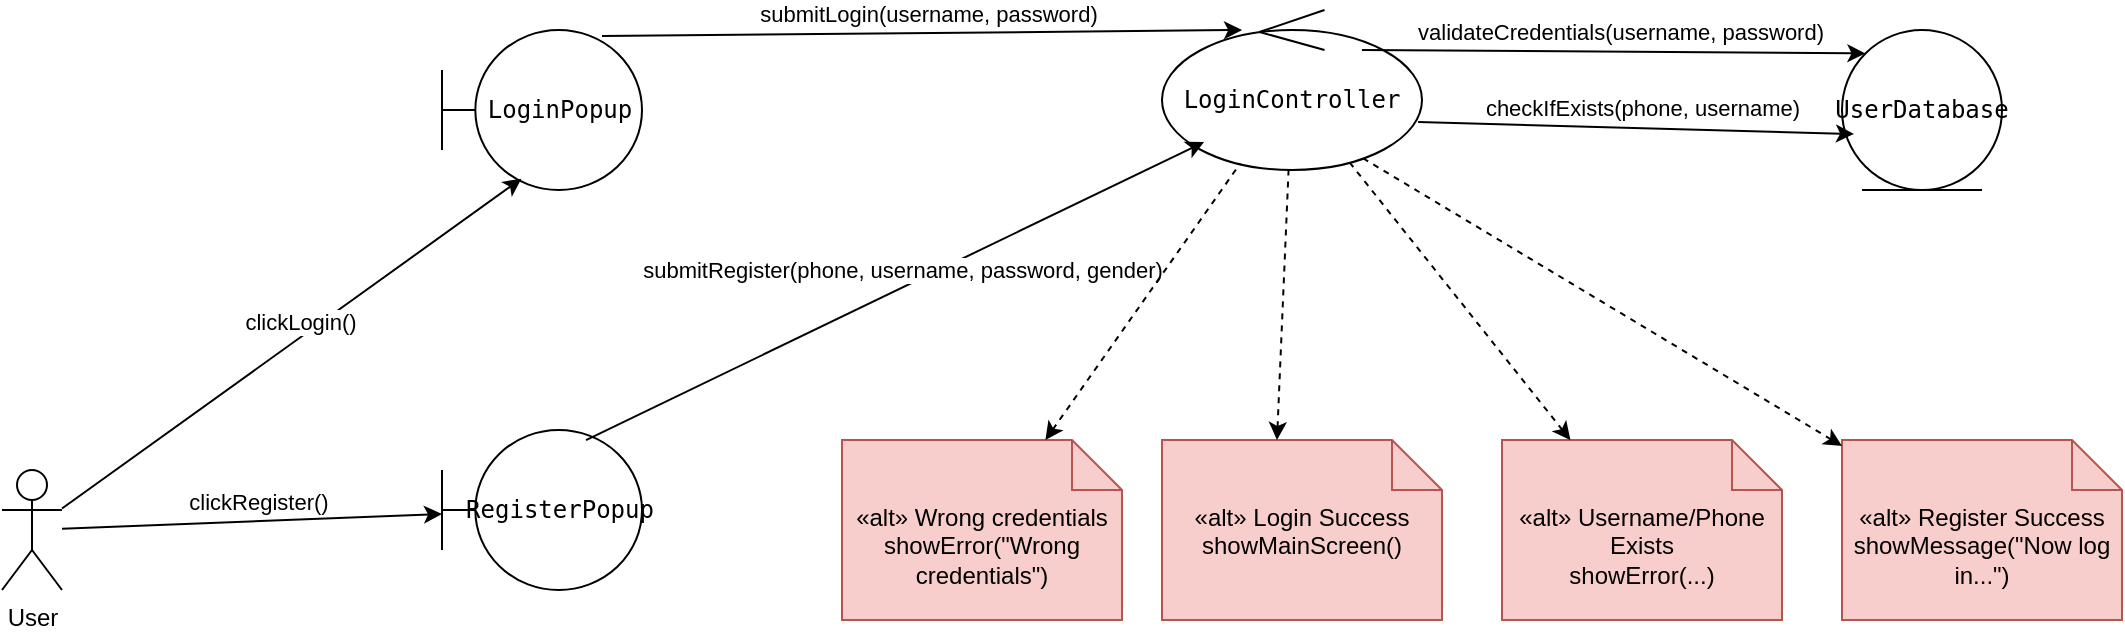<mxfile version="27.1.1">
  <diagram name="Page-1" id="DmFSNfPZicsF6JR4Ypkz">
    <mxGraphModel dx="1106" dy="1705" grid="1" gridSize="10" guides="1" tooltips="1" connect="1" arrows="1" fold="1" page="1" pageScale="1" pageWidth="850" pageHeight="1100" math="0" shadow="0">
      <root>
        <mxCell id="0" />
        <mxCell id="1" parent="0" />
        <mxCell id="7AxWia8M5HG_w_KL4p9s-1" value="User" style="shape=umlActor;verticalLabelPosition=bottom;verticalAlign=top;html=1;" vertex="1" parent="1">
          <mxGeometry x="140" y="220" width="30" height="60" as="geometry" />
        </mxCell>
        <mxCell id="7AxWia8M5HG_w_KL4p9s-5" value="&lt;code data-end=&quot;431&quot; data-start=&quot;419&quot;&gt;LoginPopup&lt;/code&gt;" style="shape=umlBoundary;whiteSpace=wrap;html=1;" vertex="1" parent="1">
          <mxGeometry x="360" width="100" height="80" as="geometry" />
        </mxCell>
        <mxCell id="7AxWia8M5HG_w_KL4p9s-6" value="&lt;code data-end=&quot;510&quot; data-start=&quot;495&quot;&gt;RegisterPopup&lt;/code&gt;" style="shape=umlBoundary;whiteSpace=wrap;html=1;" vertex="1" parent="1">
          <mxGeometry x="360" y="200" width="100" height="80" as="geometry" />
        </mxCell>
        <mxCell id="7AxWia8M5HG_w_KL4p9s-7" value="&lt;code data-end=&quot;595&quot; data-start=&quot;578&quot;&gt;LoginController&lt;/code&gt;" style="ellipse;shape=umlControl;whiteSpace=wrap;html=1;" vertex="1" parent="1">
          <mxGeometry x="720" y="-10" width="130" height="80" as="geometry" />
        </mxCell>
        <mxCell id="7AxWia8M5HG_w_KL4p9s-8" value="&lt;code data-end=&quot;690&quot; data-start=&quot;676&quot;&gt;UserDatabase&lt;/code&gt;" style="ellipse;shape=umlEntity;whiteSpace=wrap;html=1;" vertex="1" parent="1">
          <mxGeometry x="1060" width="80" height="80" as="geometry" />
        </mxCell>
        <mxCell id="7AxWia8M5HG_w_KL4p9s-9" value="" style="endArrow=classic;html=1;rounded=0;entryX=0.397;entryY=0.929;entryDx=0;entryDy=0;entryPerimeter=0;" edge="1" parent="1" source="7AxWia8M5HG_w_KL4p9s-1" target="7AxWia8M5HG_w_KL4p9s-5">
          <mxGeometry width="50" height="50" relative="1" as="geometry">
            <mxPoint x="570" y="574" as="sourcePoint" />
            <mxPoint x="809" y="360" as="targetPoint" />
          </mxGeometry>
        </mxCell>
        <mxCell id="7AxWia8M5HG_w_KL4p9s-10" value="clickLogin()" style="edgeLabel;html=1;align=center;verticalAlign=middle;resizable=0;points=[];" vertex="1" connectable="0" parent="7AxWia8M5HG_w_KL4p9s-9">
          <mxGeometry x="0.005" y="-2" relative="1" as="geometry">
            <mxPoint x="2" y="-12" as="offset" />
          </mxGeometry>
        </mxCell>
        <mxCell id="7AxWia8M5HG_w_KL4p9s-11" value="" style="endArrow=classic;html=1;rounded=0;" edge="1" parent="1" source="7AxWia8M5HG_w_KL4p9s-1" target="7AxWia8M5HG_w_KL4p9s-6">
          <mxGeometry width="50" height="50" relative="1" as="geometry">
            <mxPoint x="350" y="296" as="sourcePoint" />
            <mxPoint x="555" y="190" as="targetPoint" />
          </mxGeometry>
        </mxCell>
        <mxCell id="7AxWia8M5HG_w_KL4p9s-12" value="clickRegister()" style="edgeLabel;html=1;align=center;verticalAlign=middle;resizable=0;points=[];" vertex="1" connectable="0" parent="7AxWia8M5HG_w_KL4p9s-11">
          <mxGeometry x="0.005" y="-2" relative="1" as="geometry">
            <mxPoint x="2" y="-12" as="offset" />
          </mxGeometry>
        </mxCell>
        <mxCell id="7AxWia8M5HG_w_KL4p9s-14" value="" style="endArrow=classic;html=1;rounded=0;exitX=0.8;exitY=0.038;exitDx=0;exitDy=0;exitPerimeter=0;entryX=0.308;entryY=0.125;entryDx=0;entryDy=0;entryPerimeter=0;" edge="1" parent="1" source="7AxWia8M5HG_w_KL4p9s-5" target="7AxWia8M5HG_w_KL4p9s-7">
          <mxGeometry width="50" height="50" relative="1" as="geometry">
            <mxPoint x="560" y="240" as="sourcePoint" />
            <mxPoint x="760" y="286" as="targetPoint" />
          </mxGeometry>
        </mxCell>
        <mxCell id="7AxWia8M5HG_w_KL4p9s-15" value="submitLogin(username, password)" style="edgeLabel;html=1;align=center;verticalAlign=middle;resizable=0;points=[];" vertex="1" connectable="0" parent="7AxWia8M5HG_w_KL4p9s-14">
          <mxGeometry x="0.005" y="-2" relative="1" as="geometry">
            <mxPoint x="2" y="-12" as="offset" />
          </mxGeometry>
        </mxCell>
        <mxCell id="7AxWia8M5HG_w_KL4p9s-16" value="" style="endArrow=classic;html=1;rounded=0;exitX=0.769;exitY=0.25;exitDx=0;exitDy=0;exitPerimeter=0;entryX=0;entryY=0;entryDx=0;entryDy=0;" edge="1" parent="1" source="7AxWia8M5HG_w_KL4p9s-7" target="7AxWia8M5HG_w_KL4p9s-8">
          <mxGeometry width="50" height="50" relative="1" as="geometry">
            <mxPoint x="620" y="170" as="sourcePoint" />
            <mxPoint x="801" y="220" as="targetPoint" />
          </mxGeometry>
        </mxCell>
        <mxCell id="7AxWia8M5HG_w_KL4p9s-17" value="validateCredentials(username, password)" style="edgeLabel;html=1;align=center;verticalAlign=middle;resizable=0;points=[];" vertex="1" connectable="0" parent="7AxWia8M5HG_w_KL4p9s-16">
          <mxGeometry x="0.005" y="-2" relative="1" as="geometry">
            <mxPoint x="2" y="-12" as="offset" />
          </mxGeometry>
        </mxCell>
        <mxCell id="7AxWia8M5HG_w_KL4p9s-22" value="" style="endArrow=classic;html=1;rounded=0;entryX=0.162;entryY=0.825;entryDx=0;entryDy=0;entryPerimeter=0;exitX=0.72;exitY=0.063;exitDx=0;exitDy=0;exitPerimeter=0;" edge="1" parent="1" source="7AxWia8M5HG_w_KL4p9s-6" target="7AxWia8M5HG_w_KL4p9s-7">
          <mxGeometry width="50" height="50" relative="1" as="geometry">
            <mxPoint x="480" y="330" as="sourcePoint" />
            <mxPoint x="680" y="376" as="targetPoint" />
          </mxGeometry>
        </mxCell>
        <mxCell id="7AxWia8M5HG_w_KL4p9s-23" value="submitRegister(phone, username, password, gender)" style="edgeLabel;html=1;align=center;verticalAlign=middle;resizable=0;points=[];" vertex="1" connectable="0" parent="7AxWia8M5HG_w_KL4p9s-22">
          <mxGeometry x="0.005" y="-2" relative="1" as="geometry">
            <mxPoint x="2" y="-12" as="offset" />
          </mxGeometry>
        </mxCell>
        <mxCell id="7AxWia8M5HG_w_KL4p9s-24" value="" style="endArrow=classic;html=1;rounded=0;entryX=0.075;entryY=0.65;entryDx=0;entryDy=0;entryPerimeter=0;exitX=0.985;exitY=0.7;exitDx=0;exitDy=0;exitPerimeter=0;" edge="1" parent="1" source="7AxWia8M5HG_w_KL4p9s-7" target="7AxWia8M5HG_w_KL4p9s-8">
          <mxGeometry width="50" height="50" relative="1" as="geometry">
            <mxPoint x="530" y="350" as="sourcePoint" />
            <mxPoint x="782" y="280" as="targetPoint" />
          </mxGeometry>
        </mxCell>
        <mxCell id="7AxWia8M5HG_w_KL4p9s-25" value="checkIfExists(phone, username)" style="edgeLabel;html=1;align=center;verticalAlign=middle;resizable=0;points=[];" vertex="1" connectable="0" parent="7AxWia8M5HG_w_KL4p9s-24">
          <mxGeometry x="0.005" y="-2" relative="1" as="geometry">
            <mxPoint x="2" y="-12" as="offset" />
          </mxGeometry>
        </mxCell>
        <mxCell id="7AxWia8M5HG_w_KL4p9s-32" value="&lt;div&gt;«alt» Login Success&lt;/div&gt;&lt;div&gt;showMainScreen()&lt;/div&gt;" style="shape=note2;boundedLbl=1;whiteSpace=wrap;html=1;size=25;verticalAlign=top;align=center;fillColor=#f8cecc;strokeColor=#b85450;" vertex="1" parent="1">
          <mxGeometry x="720" y="205" width="140" height="90" as="geometry" />
        </mxCell>
        <mxCell id="7AxWia8M5HG_w_KL4p9s-33" value="&lt;div&gt;«alt» Wrong credentials&lt;/div&gt;&lt;div&gt;showError(&quot;Wrong credentials&quot;)&lt;/div&gt;" style="shape=note2;boundedLbl=1;whiteSpace=wrap;html=1;size=25;verticalAlign=top;align=center;fillColor=#f8cecc;strokeColor=#b85450;" vertex="1" parent="1">
          <mxGeometry x="560" y="205" width="140" height="90" as="geometry" />
        </mxCell>
        <mxCell id="7AxWia8M5HG_w_KL4p9s-35" value="" style="endArrow=none;dashed=1;html=1;rounded=0;strokeColor=default;startArrow=classic;startFill=1;" edge="1" parent="1" source="7AxWia8M5HG_w_KL4p9s-33" target="7AxWia8M5HG_w_KL4p9s-7">
          <mxGeometry width="50" height="50" relative="1" as="geometry">
            <mxPoint x="720" y="558.98" as="sourcePoint" />
            <mxPoint x="936.98" y="440" as="targetPoint" />
          </mxGeometry>
        </mxCell>
        <mxCell id="7AxWia8M5HG_w_KL4p9s-36" value="" style="endArrow=none;dashed=1;html=1;rounded=0;strokeColor=default;startArrow=classic;startFill=1;exitX=0;exitY=0;exitDx=57.5;exitDy=0;exitPerimeter=0;" edge="1" parent="1" source="7AxWia8M5HG_w_KL4p9s-32" target="7AxWia8M5HG_w_KL4p9s-7">
          <mxGeometry width="50" height="50" relative="1" as="geometry">
            <mxPoint x="833" y="285" as="sourcePoint" />
            <mxPoint x="830" y="150" as="targetPoint" />
          </mxGeometry>
        </mxCell>
        <mxCell id="7AxWia8M5HG_w_KL4p9s-37" value="&lt;div&gt;«alt» Username/Phone Exists&lt;/div&gt;&lt;div&gt;showError(...)&lt;/div&gt;" style="shape=note2;boundedLbl=1;whiteSpace=wrap;html=1;size=25;verticalAlign=top;align=center;fillColor=#f8cecc;strokeColor=#b85450;" vertex="1" parent="1">
          <mxGeometry x="890" y="205" width="140" height="90" as="geometry" />
        </mxCell>
        <mxCell id="7AxWia8M5HG_w_KL4p9s-38" value="" style="endArrow=none;dashed=1;html=1;rounded=0;strokeColor=default;startArrow=classic;startFill=1;" edge="1" parent="1" source="7AxWia8M5HG_w_KL4p9s-37" target="7AxWia8M5HG_w_KL4p9s-7">
          <mxGeometry width="50" height="50" relative="1" as="geometry">
            <mxPoint x="940" y="286" as="sourcePoint" />
            <mxPoint x="900" y="150" as="targetPoint" />
          </mxGeometry>
        </mxCell>
        <mxCell id="7AxWia8M5HG_w_KL4p9s-39" value="&lt;div&gt;«alt» Register Success&lt;/div&gt;&lt;div&gt;showMessage(&quot;Now log in...&quot;)&lt;/div&gt;" style="shape=note2;boundedLbl=1;whiteSpace=wrap;html=1;size=25;verticalAlign=top;align=center;fillColor=#f8cecc;strokeColor=#b85450;" vertex="1" parent="1">
          <mxGeometry x="1060" y="205" width="140" height="90" as="geometry" />
        </mxCell>
        <mxCell id="7AxWia8M5HG_w_KL4p9s-40" value="" style="endArrow=none;dashed=1;html=1;rounded=0;strokeColor=default;startArrow=classic;startFill=1;entryX=0.754;entryY=0.908;entryDx=0;entryDy=0;entryPerimeter=0;" edge="1" parent="1" source="7AxWia8M5HG_w_KL4p9s-39" target="7AxWia8M5HG_w_KL4p9s-7">
          <mxGeometry width="50" height="50" relative="1" as="geometry">
            <mxPoint x="980" y="279" as="sourcePoint" />
            <mxPoint x="870" y="140" as="targetPoint" />
          </mxGeometry>
        </mxCell>
      </root>
    </mxGraphModel>
  </diagram>
</mxfile>
